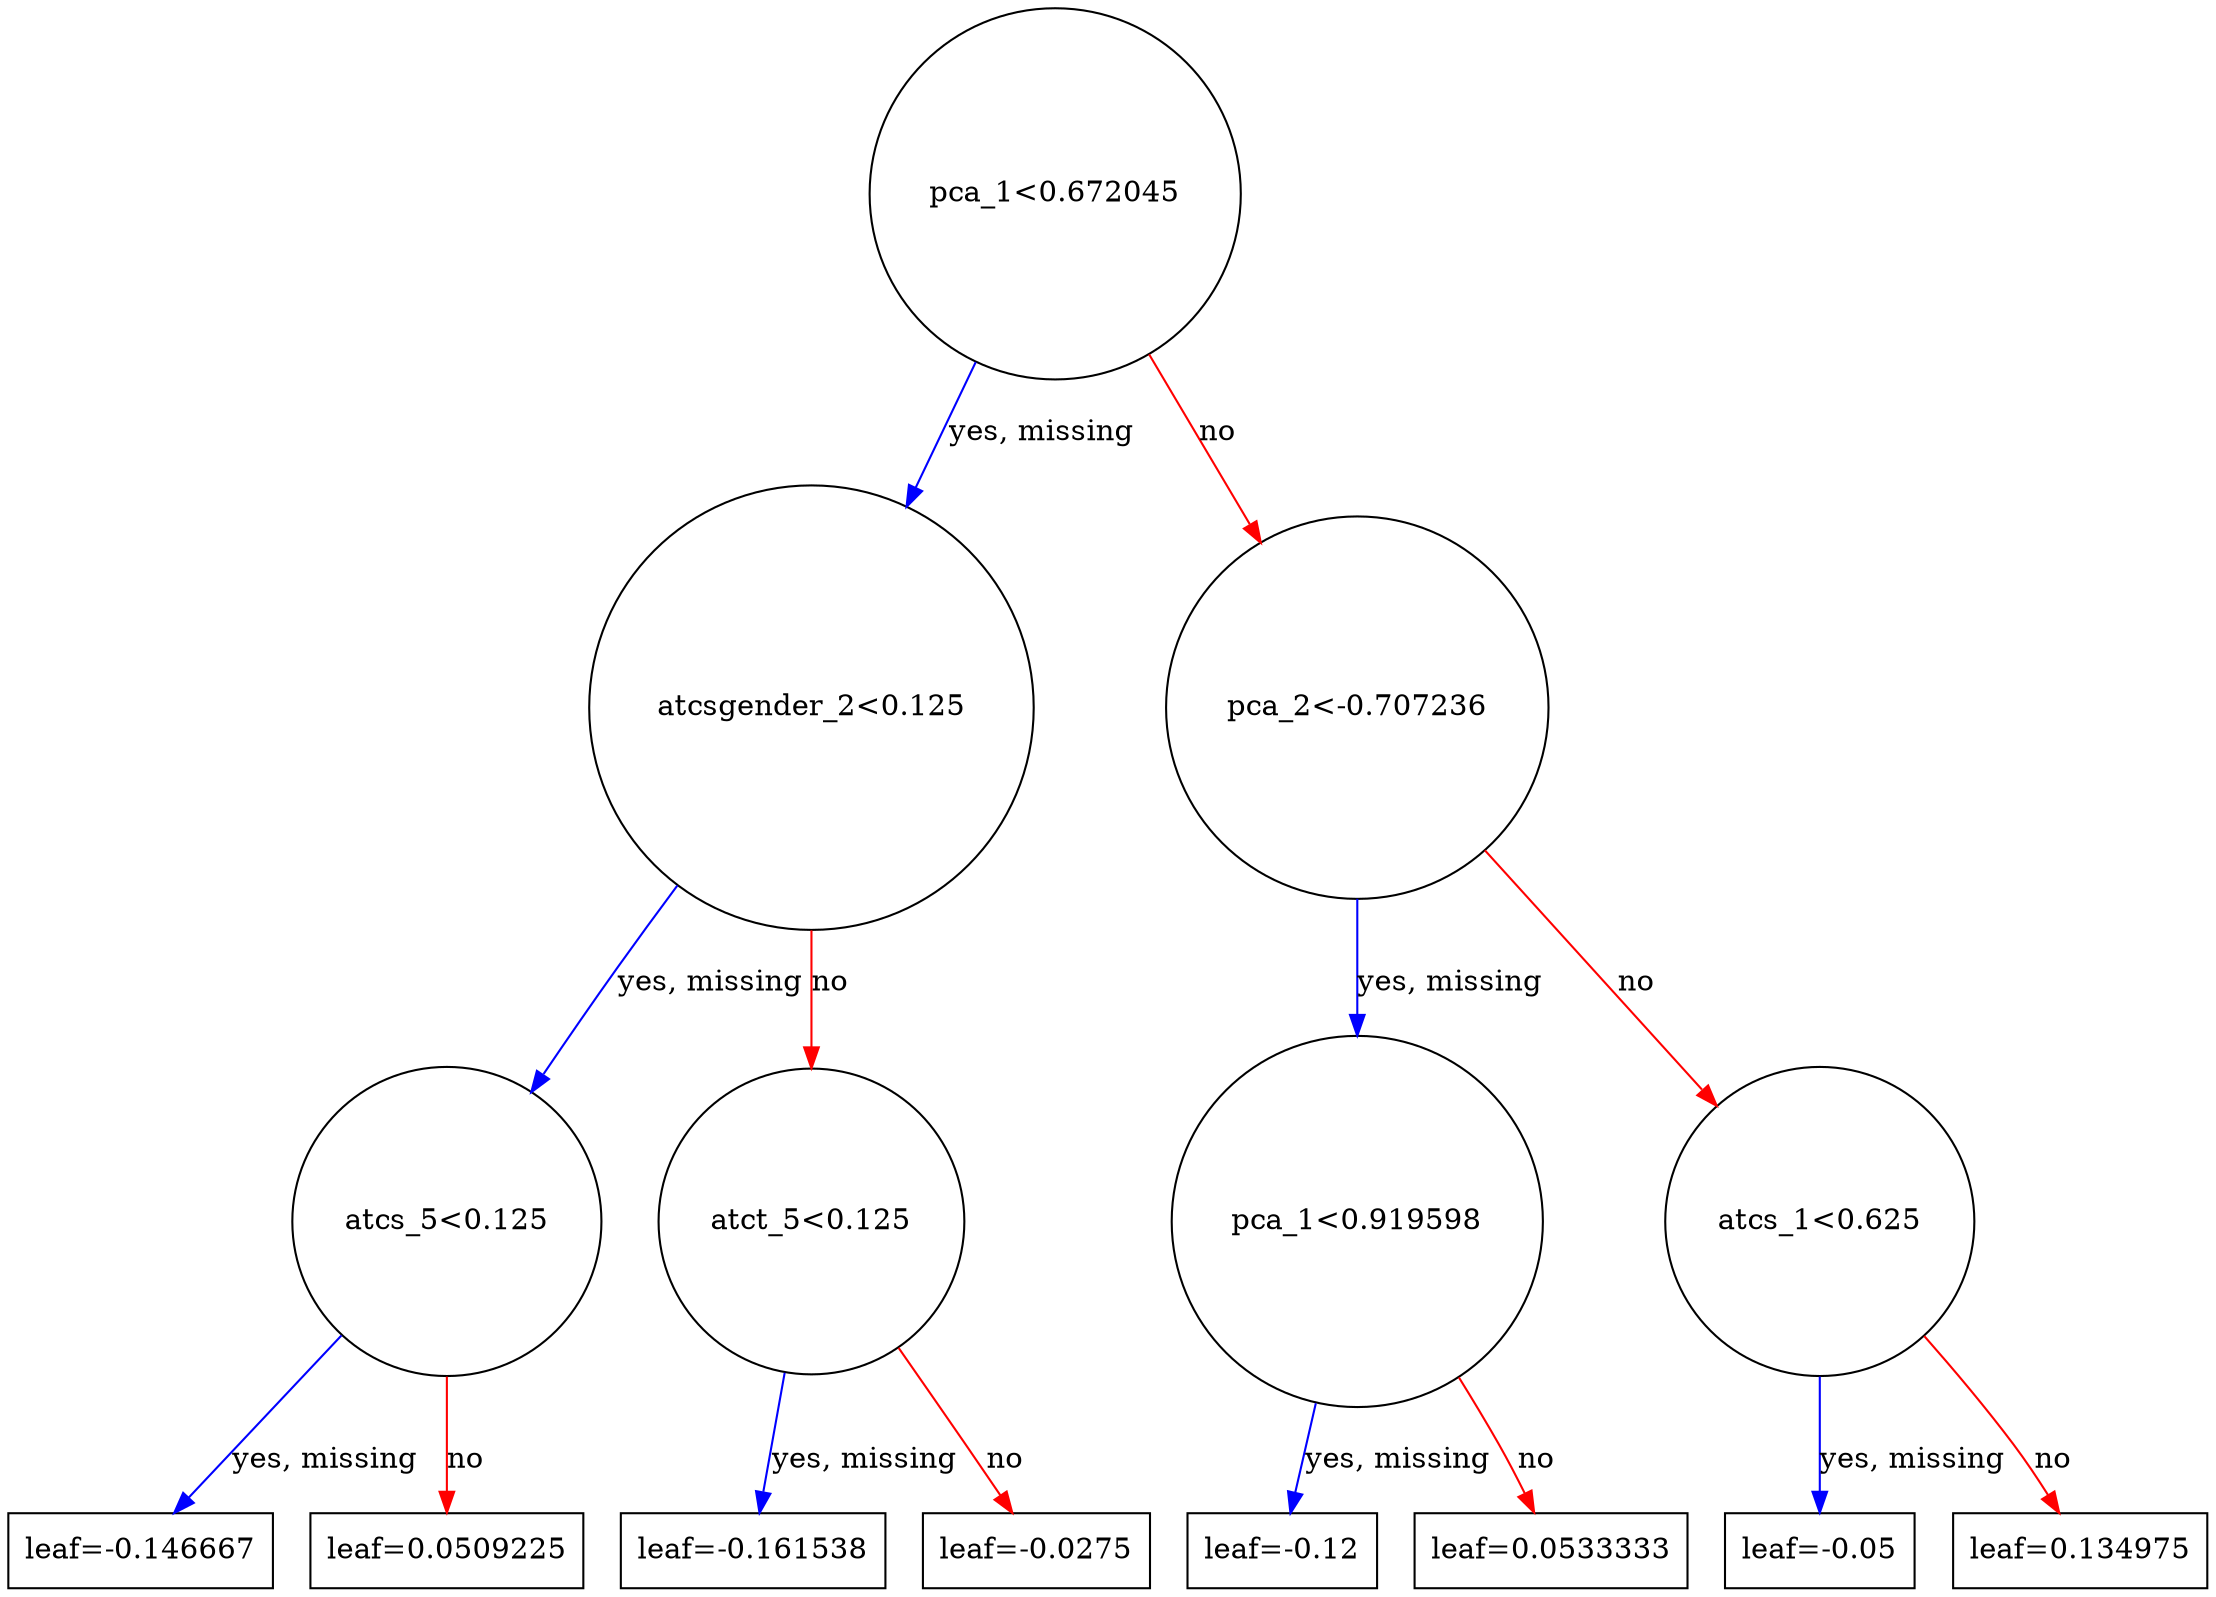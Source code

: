 digraph {
	graph [rankdir=UT]
		0 [label="pca_1<0.672045" shape=circle]
			0 -> 1 [label="yes, missing" color="#0000FF"]
			0 -> 2 [label=no color="#FF0000"]
		1 [label="atcsgender_2<0.125" shape=circle]
			1 -> 3 [label="yes, missing" color="#0000FF"]
			1 -> 4 [label=no color="#FF0000"]
		3 [label="atcs_5<0.125" shape=circle]
			3 -> 7 [label="yes, missing" color="#0000FF"]
			3 -> 8 [label=no color="#FF0000"]
		7 [label="leaf=-0.146667" shape=box]
		8 [label="leaf=0.0509225" shape=box]
		4 [label="atct_5<0.125" shape=circle]
			4 -> 9 [label="yes, missing" color="#0000FF"]
			4 -> 10 [label=no color="#FF0000"]
		9 [label="leaf=-0.161538" shape=box]
		10 [label="leaf=-0.0275" shape=box]
		2 [label="pca_2<-0.707236" shape=circle]
			2 -> 5 [label="yes, missing" color="#0000FF"]
			2 -> 6 [label=no color="#FF0000"]
		5 [label="pca_1<0.919598" shape=circle]
			5 -> 11 [label="yes, missing" color="#0000FF"]
			5 -> 12 [label=no color="#FF0000"]
		11 [label="leaf=-0.12" shape=box]
		12 [label="leaf=0.0533333" shape=box]
		6 [label="atcs_1<0.625" shape=circle]
			6 -> 13 [label="yes, missing" color="#0000FF"]
			6 -> 14 [label=no color="#FF0000"]
		13 [label="leaf=-0.05" shape=box]
		14 [label="leaf=0.134975" shape=box]
}